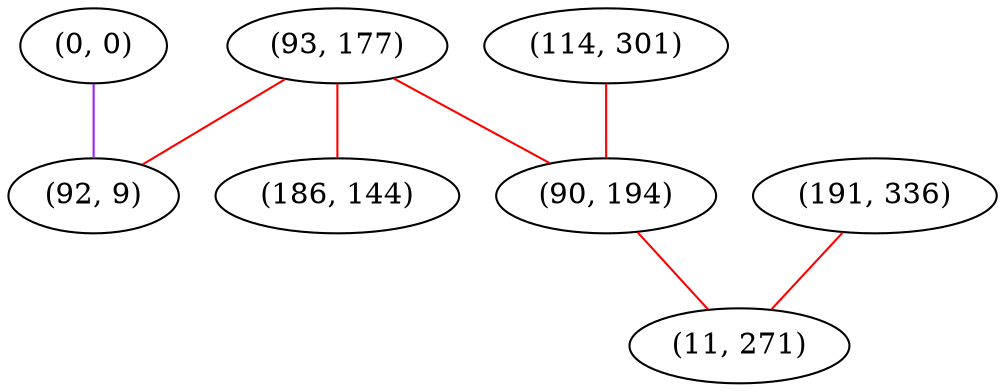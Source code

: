 graph "" {
"(93, 177)";
"(114, 301)";
"(0, 0)";
"(92, 9)";
"(191, 336)";
"(90, 194)";
"(186, 144)";
"(11, 271)";
"(93, 177)" -- "(186, 144)"  [color=red, key=0, weight=1];
"(93, 177)" -- "(92, 9)"  [color=red, key=0, weight=1];
"(93, 177)" -- "(90, 194)"  [color=red, key=0, weight=1];
"(114, 301)" -- "(90, 194)"  [color=red, key=0, weight=1];
"(0, 0)" -- "(92, 9)"  [color=purple, key=0, weight=4];
"(191, 336)" -- "(11, 271)"  [color=red, key=0, weight=1];
"(90, 194)" -- "(11, 271)"  [color=red, key=0, weight=1];
}
